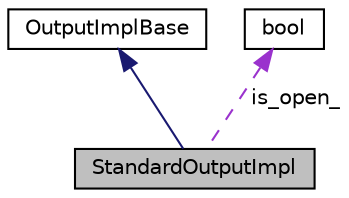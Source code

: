 digraph "StandardOutputImpl"
{
  edge [fontname="Helvetica",fontsize="10",labelfontname="Helvetica",labelfontsize="10"];
  node [fontname="Helvetica",fontsize="10",shape=record];
  Node2 [label="StandardOutputImpl",height=0.2,width=0.4,color="black", fillcolor="grey75", style="filled", fontcolor="black"];
  Node3 -> Node2 [dir="back",color="midnightblue",fontsize="10",style="solid",fontname="Helvetica"];
  Node3 [label="OutputImplBase",height=0.2,width=0.4,color="black", fillcolor="white", style="filled",URL="$classkaldi_1_1OutputImplBase.html"];
  Node4 -> Node2 [dir="back",color="darkorchid3",fontsize="10",style="dashed",label=" is_open_" ,fontname="Helvetica"];
  Node4 [label="bool",height=0.2,width=0.4,color="black", fillcolor="white", style="filled",URL="$classbool.html"];
}
